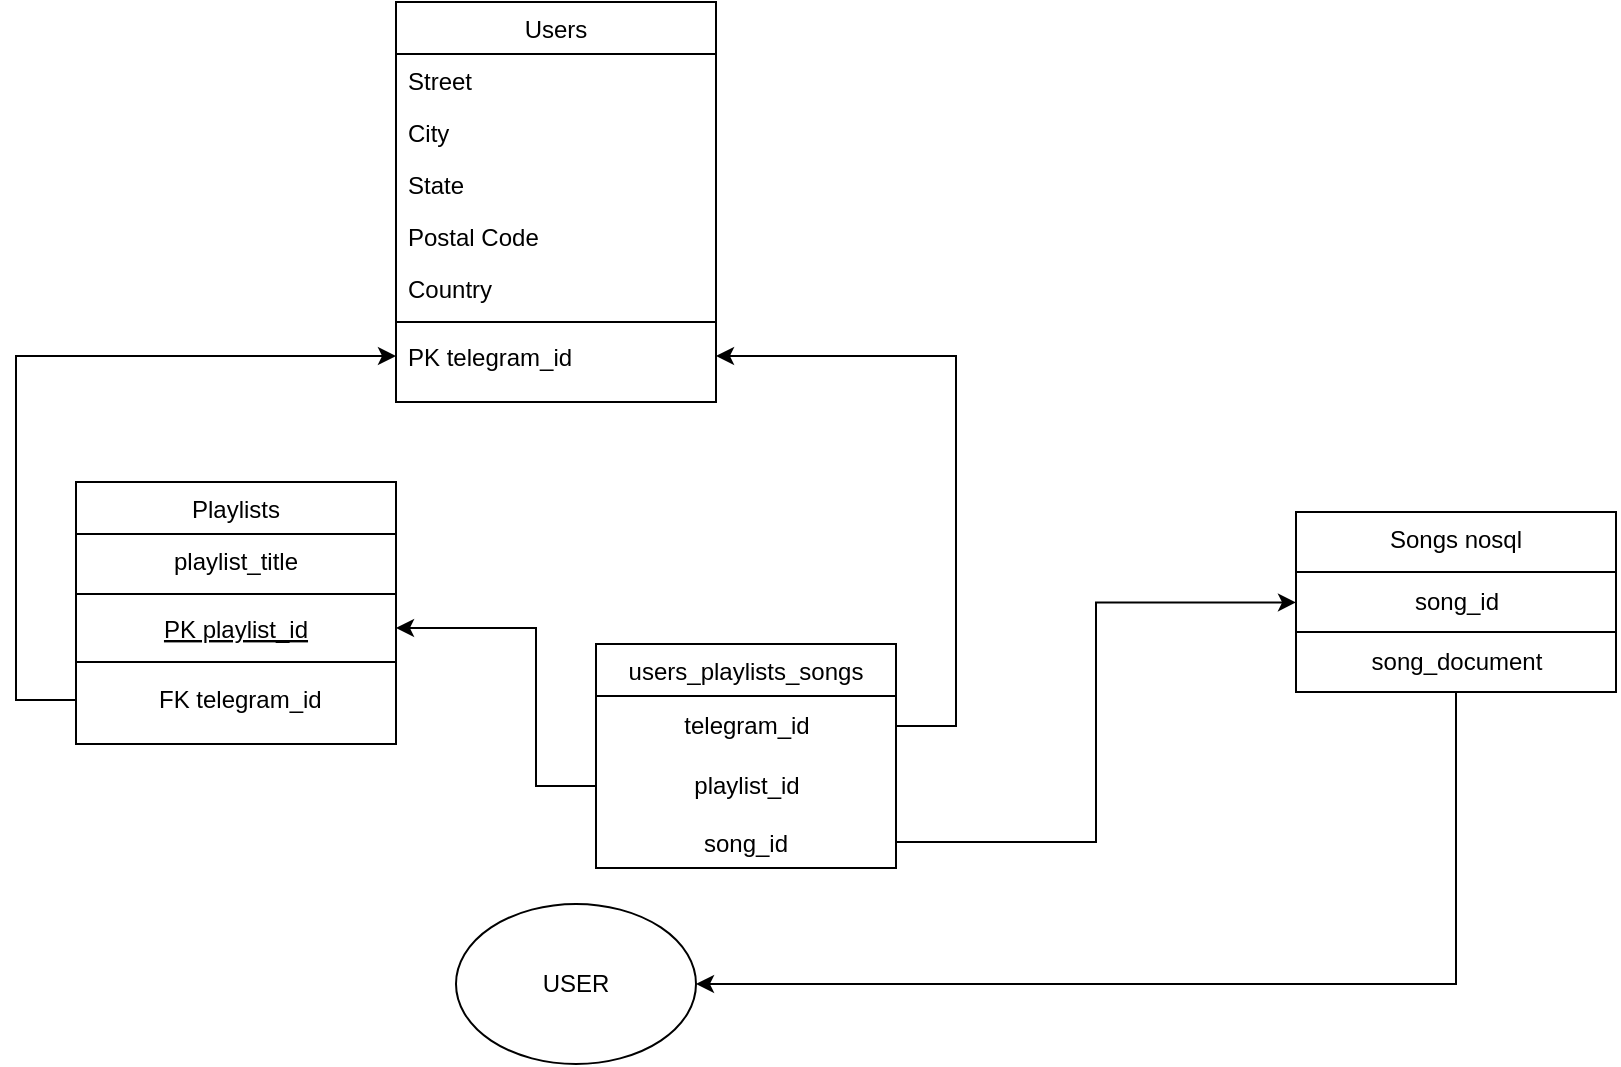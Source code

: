 <mxfile version="24.0.8" type="github">
  <diagram id="C5RBs43oDa-KdzZeNtuy" name="Page-1">
    <mxGraphModel dx="1235" dy="624" grid="1" gridSize="10" guides="1" tooltips="1" connect="1" arrows="1" fold="1" page="1" pageScale="1" pageWidth="827" pageHeight="1169" math="0" shadow="0">
      <root>
        <mxCell id="WIyWlLk6GJQsqaUBKTNV-0" />
        <mxCell id="WIyWlLk6GJQsqaUBKTNV-1" parent="WIyWlLk6GJQsqaUBKTNV-0" />
        <mxCell id="zkfFHV4jXpPFQw0GAbJ--6" value="Playlists&#xa;" style="swimlane;fontStyle=0;align=center;verticalAlign=top;childLayout=stackLayout;horizontal=1;startSize=26;horizontalStack=0;resizeParent=1;resizeLast=0;collapsible=1;marginBottom=0;rounded=0;shadow=0;strokeWidth=1;" parent="WIyWlLk6GJQsqaUBKTNV-1" vertex="1">
          <mxGeometry x="120" y="369" width="160" height="131" as="geometry">
            <mxRectangle x="130" y="380" width="160" height="26" as="alternateBounds" />
          </mxGeometry>
        </mxCell>
        <mxCell id="zkfFHV4jXpPFQw0GAbJ--8" value="playlist_title" style="text;align=center;verticalAlign=top;spacingLeft=4;spacingRight=4;overflow=hidden;rotatable=0;points=[[0,0.5],[1,0.5]];portConstraint=eastwest;rounded=0;shadow=0;html=0;" parent="zkfFHV4jXpPFQw0GAbJ--6" vertex="1">
          <mxGeometry y="26" width="160" height="26" as="geometry" />
        </mxCell>
        <mxCell id="zkfFHV4jXpPFQw0GAbJ--9" value="" style="line;html=1;strokeWidth=1;align=left;verticalAlign=middle;spacingTop=-1;spacingLeft=3;spacingRight=3;rotatable=0;labelPosition=right;points=[];portConstraint=eastwest;" parent="zkfFHV4jXpPFQw0GAbJ--6" vertex="1">
          <mxGeometry y="52" width="160" height="8" as="geometry" />
        </mxCell>
        <mxCell id="zkfFHV4jXpPFQw0GAbJ--10" value="PK playlist_id" style="text;align=center;verticalAlign=top;spacingLeft=4;spacingRight=4;overflow=hidden;rotatable=0;points=[[0,0.5],[1,0.5]];portConstraint=eastwest;fontStyle=4" parent="zkfFHV4jXpPFQw0GAbJ--6" vertex="1">
          <mxGeometry y="60" width="160" height="26" as="geometry" />
        </mxCell>
        <mxCell id="Y0pn4jpEbk9Dbx-2mytK-19" value="" style="line;html=1;strokeWidth=1;align=left;verticalAlign=middle;spacingTop=-1;spacingLeft=3;spacingRight=3;rotatable=0;labelPosition=right;points=[];portConstraint=eastwest;" vertex="1" parent="zkfFHV4jXpPFQw0GAbJ--6">
          <mxGeometry y="86" width="160" height="8" as="geometry" />
        </mxCell>
        <mxCell id="Y0pn4jpEbk9Dbx-2mytK-20" value="&amp;nbsp;FK telegram_id" style="text;html=1;align=center;verticalAlign=middle;resizable=0;points=[];autosize=1;strokeColor=none;fillColor=none;" vertex="1" parent="zkfFHV4jXpPFQw0GAbJ--6">
          <mxGeometry y="94" width="160" height="30" as="geometry" />
        </mxCell>
        <mxCell id="zkfFHV4jXpPFQw0GAbJ--13" value="users_playlists_songs&#xa;" style="swimlane;fontStyle=0;align=center;verticalAlign=top;childLayout=stackLayout;horizontal=1;startSize=26;horizontalStack=0;resizeParent=1;resizeLast=0;collapsible=1;marginBottom=0;rounded=0;shadow=0;strokeWidth=1;" parent="WIyWlLk6GJQsqaUBKTNV-1" vertex="1">
          <mxGeometry x="380" y="450" width="150" height="112" as="geometry">
            <mxRectangle x="340" y="380" width="170" height="26" as="alternateBounds" />
          </mxGeometry>
        </mxCell>
        <mxCell id="Y0pn4jpEbk9Dbx-2mytK-17" value="telegram_id" style="text;html=1;align=center;verticalAlign=middle;resizable=0;points=[];autosize=1;strokeColor=none;fillColor=none;" vertex="1" parent="zkfFHV4jXpPFQw0GAbJ--13">
          <mxGeometry y="26" width="150" height="30" as="geometry" />
        </mxCell>
        <mxCell id="Y0pn4jpEbk9Dbx-2mytK-16" value="" style="endArrow=none;html=1;rounded=0;" edge="1" parent="zkfFHV4jXpPFQw0GAbJ--13" source="Y0pn4jpEbk9Dbx-2mytK-14">
          <mxGeometry width="50" height="50" relative="1" as="geometry">
            <mxPoint y="82" as="sourcePoint" />
            <mxPoint x="150" y="82" as="targetPoint" />
          </mxGeometry>
        </mxCell>
        <mxCell id="Y0pn4jpEbk9Dbx-2mytK-14" value="playlist_id" style="text;html=1;align=center;verticalAlign=middle;resizable=0;points=[];autosize=1;strokeColor=none;fillColor=none;" vertex="1" parent="zkfFHV4jXpPFQw0GAbJ--13">
          <mxGeometry y="56" width="150" height="30" as="geometry" />
        </mxCell>
        <mxCell id="zkfFHV4jXpPFQw0GAbJ--14" value="song_id" style="text;align=center;verticalAlign=top;spacingLeft=4;spacingRight=4;overflow=hidden;rotatable=0;points=[[0,0.5],[1,0.5]];portConstraint=eastwest;" parent="zkfFHV4jXpPFQw0GAbJ--13" vertex="1">
          <mxGeometry y="86" width="150" height="26" as="geometry" />
        </mxCell>
        <mxCell id="zkfFHV4jXpPFQw0GAbJ--17" value="Users&#xa;" style="swimlane;fontStyle=0;align=center;verticalAlign=top;childLayout=stackLayout;horizontal=1;startSize=26;horizontalStack=0;resizeParent=1;resizeLast=0;collapsible=1;marginBottom=0;rounded=0;shadow=0;strokeWidth=1;" parent="WIyWlLk6GJQsqaUBKTNV-1" vertex="1">
          <mxGeometry x="280" y="129" width="160" height="200" as="geometry">
            <mxRectangle x="550" y="140" width="160" height="26" as="alternateBounds" />
          </mxGeometry>
        </mxCell>
        <mxCell id="zkfFHV4jXpPFQw0GAbJ--18" value="Street" style="text;align=left;verticalAlign=top;spacingLeft=4;spacingRight=4;overflow=hidden;rotatable=0;points=[[0,0.5],[1,0.5]];portConstraint=eastwest;" parent="zkfFHV4jXpPFQw0GAbJ--17" vertex="1">
          <mxGeometry y="26" width="160" height="26" as="geometry" />
        </mxCell>
        <mxCell id="zkfFHV4jXpPFQw0GAbJ--19" value="City" style="text;align=left;verticalAlign=top;spacingLeft=4;spacingRight=4;overflow=hidden;rotatable=0;points=[[0,0.5],[1,0.5]];portConstraint=eastwest;rounded=0;shadow=0;html=0;" parent="zkfFHV4jXpPFQw0GAbJ--17" vertex="1">
          <mxGeometry y="52" width="160" height="26" as="geometry" />
        </mxCell>
        <mxCell id="zkfFHV4jXpPFQw0GAbJ--20" value="State" style="text;align=left;verticalAlign=top;spacingLeft=4;spacingRight=4;overflow=hidden;rotatable=0;points=[[0,0.5],[1,0.5]];portConstraint=eastwest;rounded=0;shadow=0;html=0;" parent="zkfFHV4jXpPFQw0GAbJ--17" vertex="1">
          <mxGeometry y="78" width="160" height="26" as="geometry" />
        </mxCell>
        <mxCell id="zkfFHV4jXpPFQw0GAbJ--21" value="Postal Code" style="text;align=left;verticalAlign=top;spacingLeft=4;spacingRight=4;overflow=hidden;rotatable=0;points=[[0,0.5],[1,0.5]];portConstraint=eastwest;rounded=0;shadow=0;html=0;" parent="zkfFHV4jXpPFQw0GAbJ--17" vertex="1">
          <mxGeometry y="104" width="160" height="26" as="geometry" />
        </mxCell>
        <mxCell id="zkfFHV4jXpPFQw0GAbJ--22" value="Country" style="text;align=left;verticalAlign=top;spacingLeft=4;spacingRight=4;overflow=hidden;rotatable=0;points=[[0,0.5],[1,0.5]];portConstraint=eastwest;rounded=0;shadow=0;html=0;" parent="zkfFHV4jXpPFQw0GAbJ--17" vertex="1">
          <mxGeometry y="130" width="160" height="26" as="geometry" />
        </mxCell>
        <mxCell id="zkfFHV4jXpPFQw0GAbJ--23" value="" style="line;html=1;strokeWidth=1;align=left;verticalAlign=middle;spacingTop=-1;spacingLeft=3;spacingRight=3;rotatable=0;labelPosition=right;points=[];portConstraint=eastwest;" parent="zkfFHV4jXpPFQw0GAbJ--17" vertex="1">
          <mxGeometry y="156" width="160" height="8" as="geometry" />
        </mxCell>
        <mxCell id="zkfFHV4jXpPFQw0GAbJ--24" value="PK telegram_id" style="text;align=left;verticalAlign=top;spacingLeft=4;spacingRight=4;overflow=hidden;rotatable=0;points=[[0,0.5],[1,0.5]];portConstraint=eastwest;" parent="zkfFHV4jXpPFQw0GAbJ--17" vertex="1">
          <mxGeometry y="164" width="160" height="26" as="geometry" />
        </mxCell>
        <mxCell id="Y0pn4jpEbk9Dbx-2mytK-4" value="Songs nosql&#xa;&#xa;" style="swimlane;fontStyle=0;align=center;verticalAlign=top;childLayout=stackLayout;horizontal=1;startSize=30;horizontalStack=0;resizeParent=1;resizeLast=0;collapsible=1;marginBottom=0;rounded=0;shadow=0;strokeWidth=1;" vertex="1" parent="WIyWlLk6GJQsqaUBKTNV-1">
          <mxGeometry x="730" y="384" width="160" height="90" as="geometry">
            <mxRectangle x="340" y="380" width="170" height="26" as="alternateBounds" />
          </mxGeometry>
        </mxCell>
        <mxCell id="Y0pn4jpEbk9Dbx-2mytK-9" value="" style="endArrow=none;html=1;rounded=0;" edge="1" parent="Y0pn4jpEbk9Dbx-2mytK-4">
          <mxGeometry width="50" height="50" relative="1" as="geometry">
            <mxPoint y="60" as="sourcePoint" />
            <mxPoint x="160" y="60" as="targetPoint" />
          </mxGeometry>
        </mxCell>
        <mxCell id="Y0pn4jpEbk9Dbx-2mytK-10" value="song_id" style="text;html=1;align=center;verticalAlign=middle;resizable=0;points=[];autosize=1;strokeColor=none;fillColor=none;" vertex="1" parent="Y0pn4jpEbk9Dbx-2mytK-4">
          <mxGeometry y="30" width="160" height="30" as="geometry" />
        </mxCell>
        <mxCell id="Y0pn4jpEbk9Dbx-2mytK-28" style="edgeStyle=orthogonalEdgeStyle;rounded=0;orthogonalLoop=1;jettySize=auto;html=1;" edge="1" parent="Y0pn4jpEbk9Dbx-2mytK-4" source="Y0pn4jpEbk9Dbx-2mytK-12">
          <mxGeometry relative="1" as="geometry">
            <mxPoint x="-300" y="236" as="targetPoint" />
            <Array as="points">
              <mxPoint x="80" y="236" />
              <mxPoint x="-289" y="236" />
            </Array>
          </mxGeometry>
        </mxCell>
        <mxCell id="Y0pn4jpEbk9Dbx-2mytK-12" value="song_document" style="text;html=1;align=center;verticalAlign=middle;resizable=0;points=[];autosize=1;strokeColor=none;fillColor=none;" vertex="1" parent="Y0pn4jpEbk9Dbx-2mytK-4">
          <mxGeometry y="60" width="160" height="30" as="geometry" />
        </mxCell>
        <mxCell id="Y0pn4jpEbk9Dbx-2mytK-22" style="edgeStyle=orthogonalEdgeStyle;rounded=0;orthogonalLoop=1;jettySize=auto;html=1;entryX=1;entryY=0.5;entryDx=0;entryDy=0;" edge="1" parent="WIyWlLk6GJQsqaUBKTNV-1" source="Y0pn4jpEbk9Dbx-2mytK-14" target="zkfFHV4jXpPFQw0GAbJ--10">
          <mxGeometry relative="1" as="geometry">
            <Array as="points">
              <mxPoint x="350" y="521" />
              <mxPoint x="350" y="442" />
            </Array>
          </mxGeometry>
        </mxCell>
        <mxCell id="Y0pn4jpEbk9Dbx-2mytK-23" style="edgeStyle=orthogonalEdgeStyle;rounded=0;orthogonalLoop=1;jettySize=auto;html=1;entryX=1;entryY=0.5;entryDx=0;entryDy=0;" edge="1" parent="WIyWlLk6GJQsqaUBKTNV-1" source="Y0pn4jpEbk9Dbx-2mytK-17" target="zkfFHV4jXpPFQw0GAbJ--24">
          <mxGeometry relative="1" as="geometry">
            <mxPoint x="500" y="350" as="targetPoint" />
            <Array as="points">
              <mxPoint x="560" y="491" />
              <mxPoint x="560" y="306" />
            </Array>
          </mxGeometry>
        </mxCell>
        <mxCell id="Y0pn4jpEbk9Dbx-2mytK-24" style="edgeStyle=orthogonalEdgeStyle;rounded=0;orthogonalLoop=1;jettySize=auto;html=1;entryX=0;entryY=0.5;entryDx=0;entryDy=0;" edge="1" parent="WIyWlLk6GJQsqaUBKTNV-1" source="Y0pn4jpEbk9Dbx-2mytK-20" target="zkfFHV4jXpPFQw0GAbJ--24">
          <mxGeometry relative="1" as="geometry">
            <Array as="points">
              <mxPoint x="90" y="478" />
              <mxPoint x="90" y="306" />
            </Array>
          </mxGeometry>
        </mxCell>
        <mxCell id="Y0pn4jpEbk9Dbx-2mytK-25" style="edgeStyle=orthogonalEdgeStyle;rounded=0;orthogonalLoop=1;jettySize=auto;html=1;entryX=0;entryY=0.507;entryDx=0;entryDy=0;entryPerimeter=0;" edge="1" parent="WIyWlLk6GJQsqaUBKTNV-1" source="zkfFHV4jXpPFQw0GAbJ--14" target="Y0pn4jpEbk9Dbx-2mytK-10">
          <mxGeometry relative="1" as="geometry" />
        </mxCell>
        <mxCell id="Y0pn4jpEbk9Dbx-2mytK-29" value="USER" style="ellipse;whiteSpace=wrap;html=1;" vertex="1" parent="WIyWlLk6GJQsqaUBKTNV-1">
          <mxGeometry x="310" y="580" width="120" height="80" as="geometry" />
        </mxCell>
      </root>
    </mxGraphModel>
  </diagram>
</mxfile>
